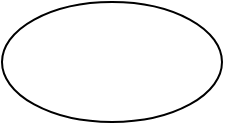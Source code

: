 <mxfile version="24.9.2">
  <diagram name="Страница — 1" id="lt1p_otAnT1fFjpUs1WM">
    <mxGraphModel dx="1290" dy="1744" grid="1" gridSize="10" guides="1" tooltips="1" connect="1" arrows="1" fold="1" page="1" pageScale="1" pageWidth="827" pageHeight="1169" math="0" shadow="0">
      <root>
        <mxCell id="0" />
        <mxCell id="1" parent="0" />
        <mxCell id="eMHEx-IK8_Vs4Ggo4Ydg-1" value="" style="ellipse;whiteSpace=wrap;html=1;" vertex="1" parent="1">
          <mxGeometry x="120" y="-1160" width="110" height="60" as="geometry" />
        </mxCell>
      </root>
    </mxGraphModel>
  </diagram>
</mxfile>
